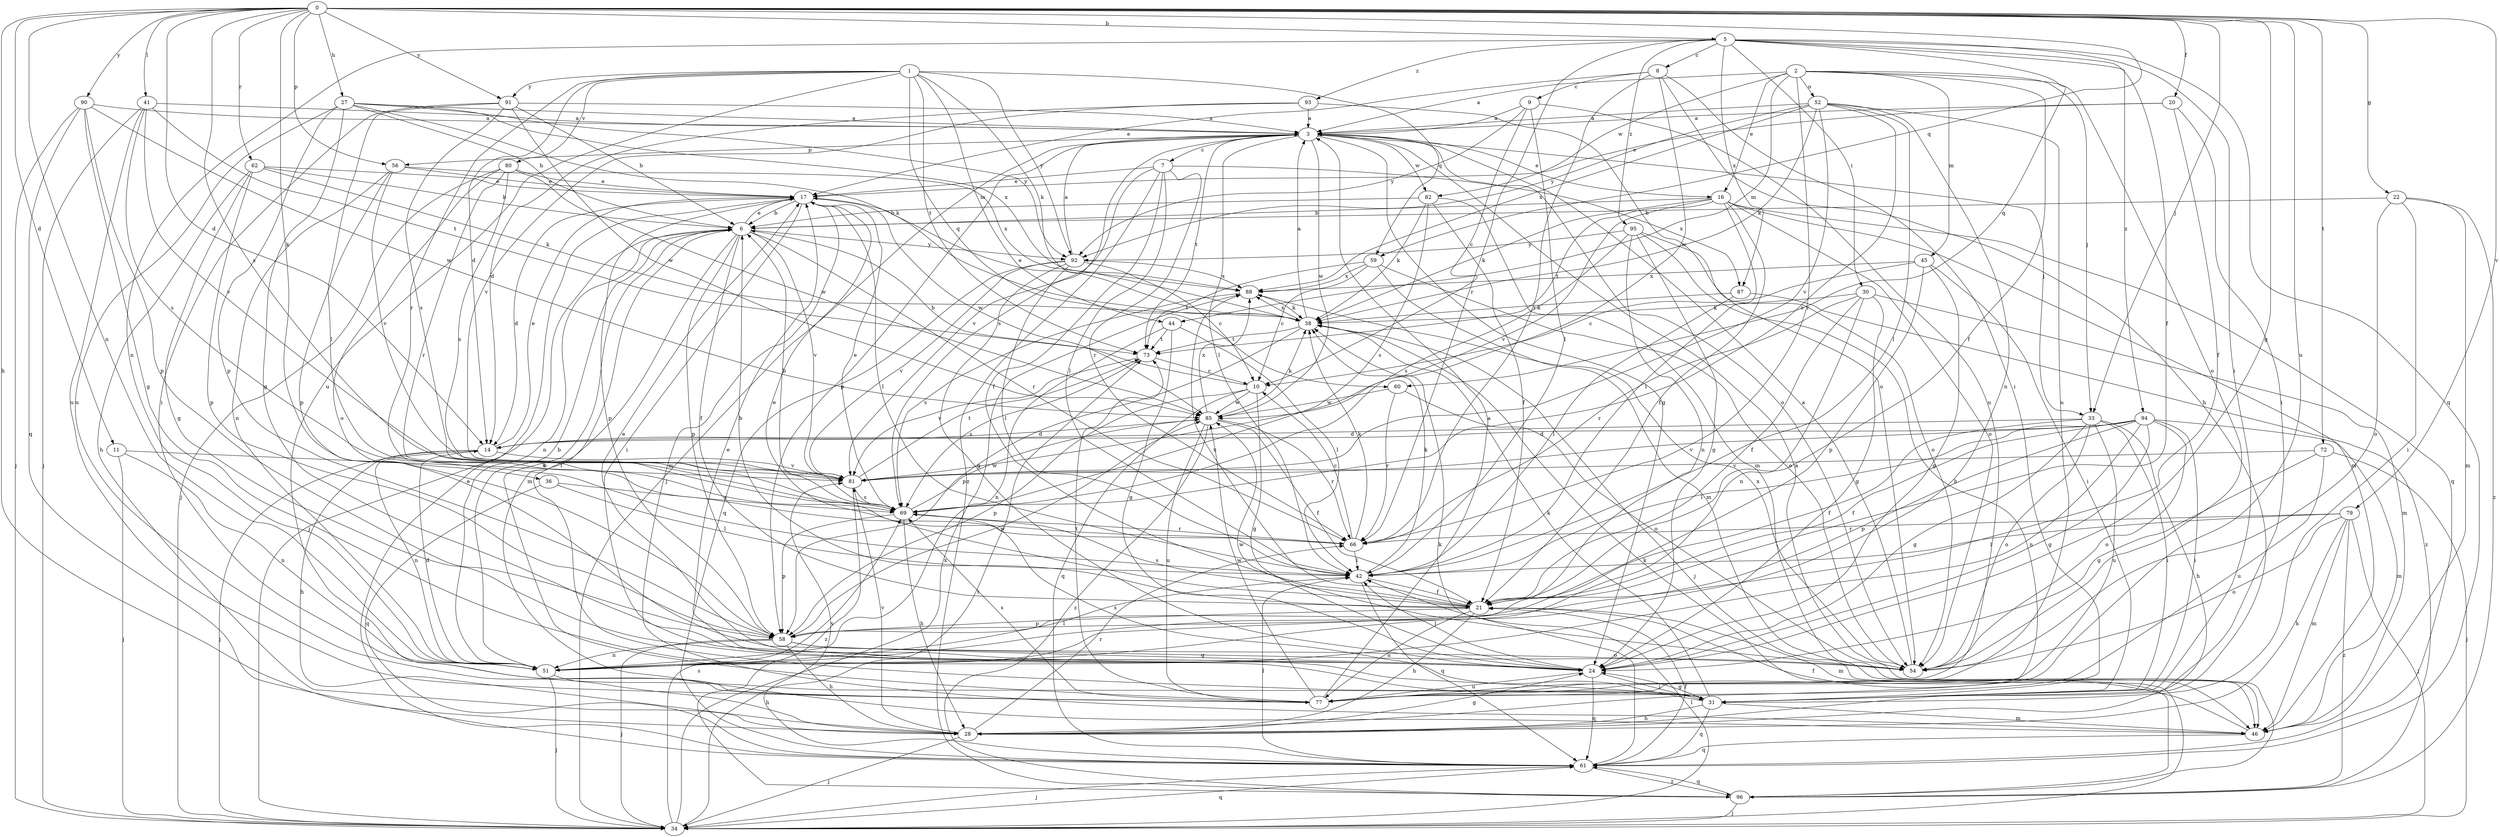 strict digraph  {
0;
1;
2;
3;
5;
6;
7;
8;
9;
10;
11;
14;
16;
17;
20;
21;
22;
24;
27;
28;
30;
31;
33;
34;
36;
38;
41;
42;
44;
45;
46;
51;
52;
54;
56;
58;
59;
60;
61;
62;
66;
69;
72;
73;
77;
79;
80;
81;
82;
85;
87;
88;
90;
91;
92;
93;
94;
95;
96;
0 -> 5  [label=b];
0 -> 11  [label=d];
0 -> 14  [label=d];
0 -> 20  [label=f];
0 -> 22  [label=g];
0 -> 24  [label=g];
0 -> 27  [label=h];
0 -> 28  [label=h];
0 -> 33  [label=j];
0 -> 36  [label=k];
0 -> 41  [label=l];
0 -> 51  [label=n];
0 -> 56  [label=p];
0 -> 59  [label=q];
0 -> 62  [label=r];
0 -> 69  [label=s];
0 -> 72  [label=t];
0 -> 77  [label=u];
0 -> 79  [label=v];
0 -> 90  [label=y];
0 -> 91  [label=y];
1 -> 14  [label=d];
1 -> 38  [label=k];
1 -> 44  [label=m];
1 -> 59  [label=q];
1 -> 60  [label=q];
1 -> 66  [label=r];
1 -> 73  [label=t];
1 -> 77  [label=u];
1 -> 80  [label=v];
1 -> 91  [label=y];
1 -> 92  [label=y];
2 -> 3  [label=a];
2 -> 16  [label=e];
2 -> 21  [label=f];
2 -> 33  [label=j];
2 -> 44  [label=m];
2 -> 45  [label=m];
2 -> 52  [label=o];
2 -> 54  [label=o];
2 -> 66  [label=r];
2 -> 82  [label=w];
3 -> 7  [label=c];
3 -> 16  [label=e];
3 -> 24  [label=g];
3 -> 33  [label=j];
3 -> 34  [label=j];
3 -> 42  [label=l];
3 -> 54  [label=o];
3 -> 56  [label=p];
3 -> 58  [label=p];
3 -> 69  [label=s];
3 -> 73  [label=t];
3 -> 82  [label=w];
3 -> 85  [label=w];
5 -> 8  [label=c];
5 -> 21  [label=f];
5 -> 30  [label=i];
5 -> 31  [label=i];
5 -> 51  [label=n];
5 -> 60  [label=q];
5 -> 61  [label=q];
5 -> 66  [label=r];
5 -> 87  [label=x];
5 -> 93  [label=z];
5 -> 94  [label=z];
5 -> 95  [label=z];
6 -> 17  [label=e];
6 -> 21  [label=f];
6 -> 31  [label=i];
6 -> 34  [label=j];
6 -> 46  [label=m];
6 -> 51  [label=n];
6 -> 58  [label=p];
6 -> 66  [label=r];
6 -> 81  [label=v];
6 -> 92  [label=y];
7 -> 17  [label=e];
7 -> 21  [label=f];
7 -> 42  [label=l];
7 -> 66  [label=r];
7 -> 81  [label=v];
7 -> 87  [label=x];
7 -> 96  [label=z];
8 -> 9  [label=c];
8 -> 17  [label=e];
8 -> 28  [label=h];
8 -> 31  [label=i];
8 -> 66  [label=r];
8 -> 85  [label=w];
9 -> 3  [label=a];
9 -> 10  [label=c];
9 -> 42  [label=l];
9 -> 77  [label=u];
9 -> 92  [label=y];
10 -> 6  [label=b];
10 -> 24  [label=g];
10 -> 58  [label=p];
10 -> 61  [label=q];
10 -> 85  [label=w];
11 -> 34  [label=j];
11 -> 51  [label=n];
11 -> 81  [label=v];
14 -> 17  [label=e];
14 -> 28  [label=h];
14 -> 34  [label=j];
14 -> 51  [label=n];
14 -> 81  [label=v];
16 -> 6  [label=b];
16 -> 21  [label=f];
16 -> 38  [label=k];
16 -> 42  [label=l];
16 -> 46  [label=m];
16 -> 54  [label=o];
16 -> 61  [label=q];
16 -> 73  [label=t];
16 -> 81  [label=v];
17 -> 6  [label=b];
17 -> 14  [label=d];
17 -> 31  [label=i];
17 -> 42  [label=l];
17 -> 46  [label=m];
17 -> 58  [label=p];
17 -> 85  [label=w];
20 -> 3  [label=a];
20 -> 17  [label=e];
20 -> 21  [label=f];
20 -> 31  [label=i];
21 -> 6  [label=b];
21 -> 17  [label=e];
21 -> 28  [label=h];
21 -> 46  [label=m];
21 -> 58  [label=p];
21 -> 69  [label=s];
21 -> 77  [label=u];
21 -> 88  [label=x];
22 -> 6  [label=b];
22 -> 31  [label=i];
22 -> 46  [label=m];
22 -> 54  [label=o];
22 -> 96  [label=z];
24 -> 17  [label=e];
24 -> 31  [label=i];
24 -> 42  [label=l];
24 -> 61  [label=q];
24 -> 77  [label=u];
27 -> 3  [label=a];
27 -> 6  [label=b];
27 -> 24  [label=g];
27 -> 38  [label=k];
27 -> 58  [label=p];
27 -> 77  [label=u];
27 -> 88  [label=x];
27 -> 92  [label=y];
28 -> 24  [label=g];
28 -> 34  [label=j];
28 -> 66  [label=r];
28 -> 81  [label=v];
30 -> 21  [label=f];
30 -> 24  [label=g];
30 -> 38  [label=k];
30 -> 46  [label=m];
30 -> 51  [label=n];
30 -> 66  [label=r];
31 -> 17  [label=e];
31 -> 24  [label=g];
31 -> 28  [label=h];
31 -> 38  [label=k];
31 -> 46  [label=m];
31 -> 61  [label=q];
31 -> 69  [label=s];
33 -> 14  [label=d];
33 -> 21  [label=f];
33 -> 24  [label=g];
33 -> 28  [label=h];
33 -> 31  [label=i];
33 -> 54  [label=o];
33 -> 77  [label=u];
34 -> 42  [label=l];
34 -> 61  [label=q];
34 -> 69  [label=s];
34 -> 73  [label=t];
34 -> 88  [label=x];
36 -> 42  [label=l];
36 -> 61  [label=q];
36 -> 69  [label=s];
38 -> 3  [label=a];
38 -> 17  [label=e];
38 -> 34  [label=j];
38 -> 58  [label=p];
38 -> 73  [label=t];
38 -> 88  [label=x];
41 -> 3  [label=a];
41 -> 34  [label=j];
41 -> 69  [label=s];
41 -> 73  [label=t];
41 -> 77  [label=u];
41 -> 81  [label=v];
42 -> 21  [label=f];
42 -> 38  [label=k];
42 -> 61  [label=q];
44 -> 24  [label=g];
44 -> 42  [label=l];
44 -> 51  [label=n];
44 -> 73  [label=t];
45 -> 10  [label=c];
45 -> 24  [label=g];
45 -> 31  [label=i];
45 -> 58  [label=p];
45 -> 88  [label=x];
46 -> 21  [label=f];
46 -> 61  [label=q];
51 -> 6  [label=b];
51 -> 14  [label=d];
51 -> 28  [label=h];
51 -> 34  [label=j];
51 -> 42  [label=l];
52 -> 3  [label=a];
52 -> 38  [label=k];
52 -> 42  [label=l];
52 -> 51  [label=n];
52 -> 69  [label=s];
52 -> 77  [label=u];
52 -> 81  [label=v];
52 -> 88  [label=x];
52 -> 92  [label=y];
54 -> 3  [label=a];
54 -> 85  [label=w];
54 -> 88  [label=x];
56 -> 17  [label=e];
56 -> 51  [label=n];
56 -> 58  [label=p];
56 -> 81  [label=v];
56 -> 88  [label=x];
58 -> 24  [label=g];
58 -> 28  [label=h];
58 -> 34  [label=j];
58 -> 51  [label=n];
58 -> 54  [label=o];
58 -> 85  [label=w];
59 -> 10  [label=c];
59 -> 46  [label=m];
59 -> 54  [label=o];
59 -> 73  [label=t];
59 -> 88  [label=x];
60 -> 54  [label=o];
60 -> 66  [label=r];
60 -> 85  [label=w];
61 -> 17  [label=e];
61 -> 21  [label=f];
61 -> 34  [label=j];
61 -> 38  [label=k];
61 -> 42  [label=l];
61 -> 81  [label=v];
61 -> 96  [label=z];
62 -> 6  [label=b];
62 -> 17  [label=e];
62 -> 24  [label=g];
62 -> 28  [label=h];
62 -> 38  [label=k];
62 -> 58  [label=p];
66 -> 10  [label=c];
66 -> 38  [label=k];
66 -> 42  [label=l];
69 -> 6  [label=b];
69 -> 17  [label=e];
69 -> 28  [label=h];
69 -> 58  [label=p];
69 -> 66  [label=r];
69 -> 85  [label=w];
72 -> 24  [label=g];
72 -> 34  [label=j];
72 -> 77  [label=u];
72 -> 81  [label=v];
73 -> 10  [label=c];
73 -> 69  [label=s];
73 -> 81  [label=v];
77 -> 3  [label=a];
77 -> 6  [label=b];
77 -> 69  [label=s];
77 -> 73  [label=t];
77 -> 85  [label=w];
79 -> 28  [label=h];
79 -> 34  [label=j];
79 -> 42  [label=l];
79 -> 46  [label=m];
79 -> 54  [label=o];
79 -> 66  [label=r];
79 -> 96  [label=z];
80 -> 17  [label=e];
80 -> 34  [label=j];
80 -> 54  [label=o];
80 -> 66  [label=r];
80 -> 69  [label=s];
80 -> 85  [label=w];
81 -> 69  [label=s];
81 -> 73  [label=t];
81 -> 96  [label=z];
82 -> 6  [label=b];
82 -> 21  [label=f];
82 -> 38  [label=k];
82 -> 46  [label=m];
82 -> 69  [label=s];
85 -> 14  [label=d];
85 -> 21  [label=f];
85 -> 38  [label=k];
85 -> 66  [label=r];
85 -> 77  [label=u];
85 -> 88  [label=x];
85 -> 96  [label=z];
87 -> 38  [label=k];
87 -> 42  [label=l];
87 -> 96  [label=z];
88 -> 38  [label=k];
88 -> 69  [label=s];
90 -> 3  [label=a];
90 -> 24  [label=g];
90 -> 34  [label=j];
90 -> 58  [label=p];
90 -> 61  [label=q];
90 -> 85  [label=w];
91 -> 3  [label=a];
91 -> 6  [label=b];
91 -> 31  [label=i];
91 -> 42  [label=l];
91 -> 69  [label=s];
91 -> 85  [label=w];
92 -> 3  [label=a];
92 -> 10  [label=c];
92 -> 24  [label=g];
92 -> 42  [label=l];
92 -> 61  [label=q];
92 -> 81  [label=v];
92 -> 88  [label=x];
93 -> 3  [label=a];
93 -> 14  [label=d];
93 -> 54  [label=o];
93 -> 81  [label=v];
94 -> 14  [label=d];
94 -> 21  [label=f];
94 -> 24  [label=g];
94 -> 31  [label=i];
94 -> 42  [label=l];
94 -> 46  [label=m];
94 -> 51  [label=n];
94 -> 54  [label=o];
94 -> 58  [label=p];
94 -> 81  [label=v];
95 -> 24  [label=g];
95 -> 28  [label=h];
95 -> 51  [label=n];
95 -> 54  [label=o];
95 -> 69  [label=s];
95 -> 92  [label=y];
96 -> 3  [label=a];
96 -> 34  [label=j];
96 -> 38  [label=k];
96 -> 61  [label=q];
}
